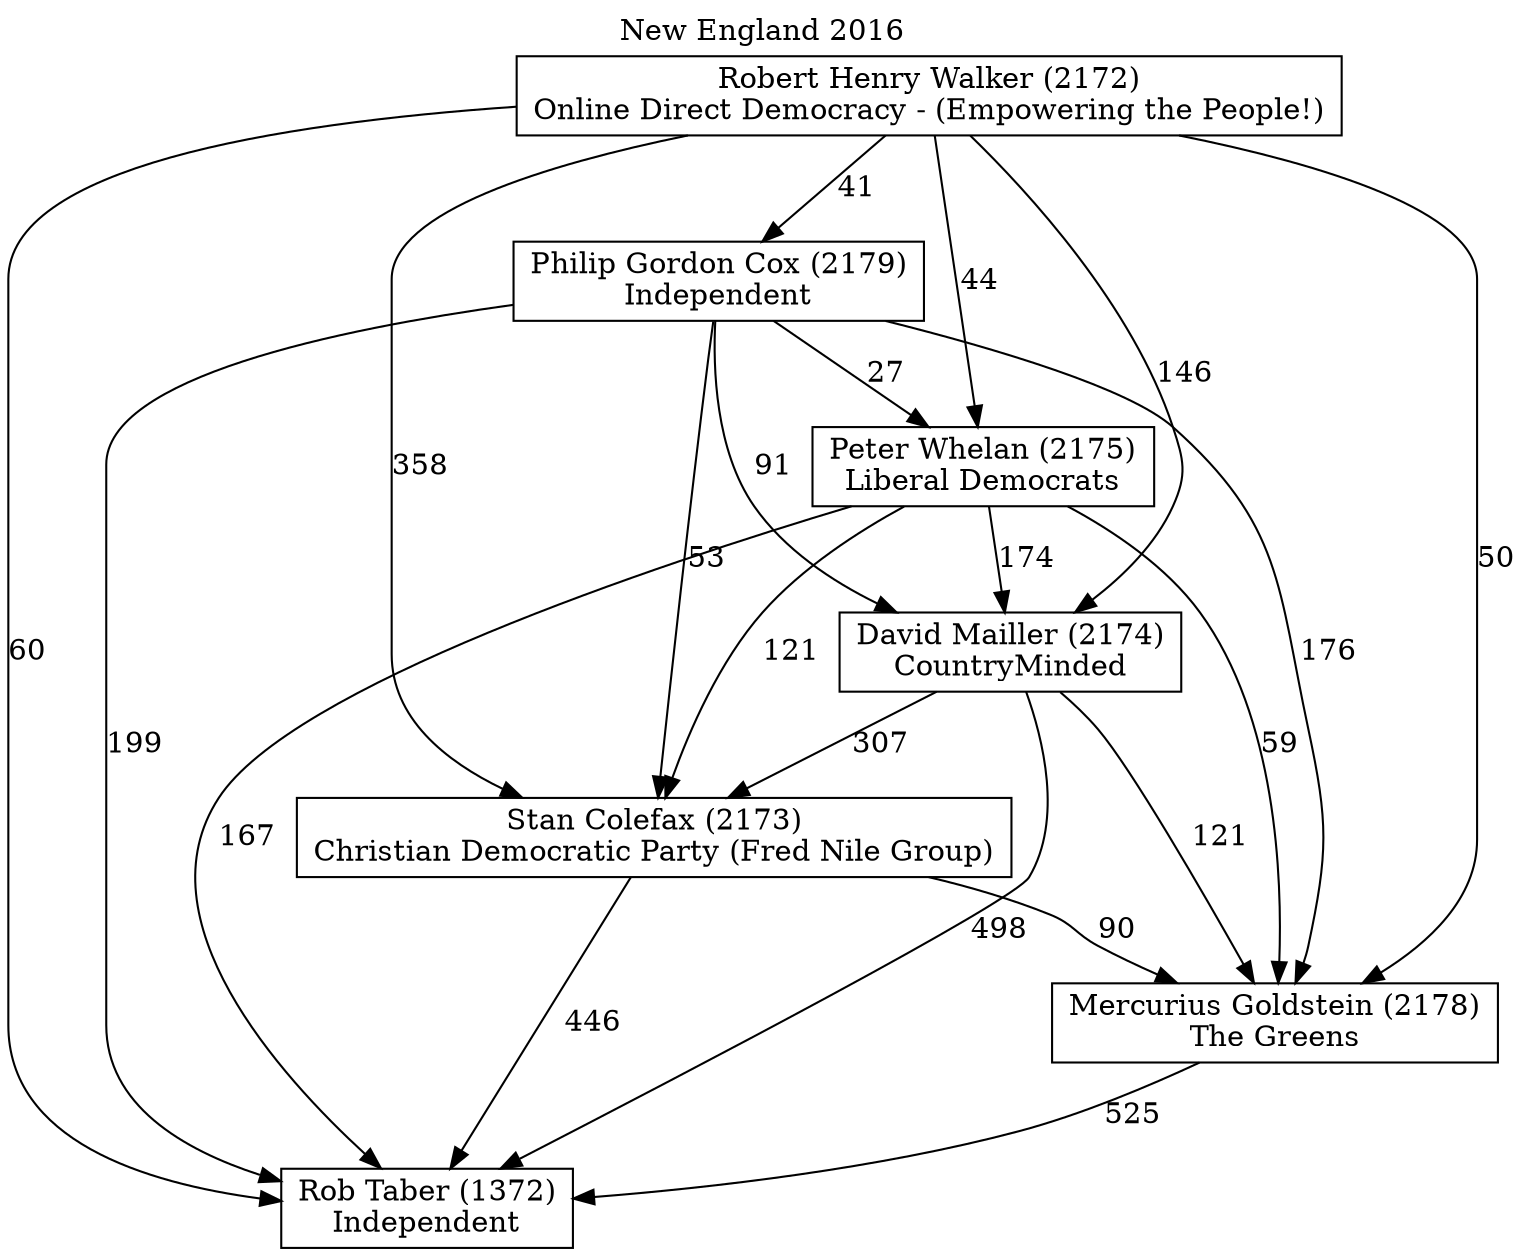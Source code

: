 // House preference flow
digraph "Rob Taber (1372)_New England_2016" {
	graph [label="New England 2016" labelloc=t mclimit=10]
	node [shape=box]
	"Peter Whelan (2175)" [label="Peter Whelan (2175)
Liberal Democrats"]
	"Robert Henry Walker (2172)" [label="Robert Henry Walker (2172)
Online Direct Democracy - (Empowering the People!)"]
	"Mercurius Goldstein (2178)" [label="Mercurius Goldstein (2178)
The Greens"]
	"Stan Colefax (2173)" [label="Stan Colefax (2173)
Christian Democratic Party (Fred Nile Group)"]
	"Rob Taber (1372)" [label="Rob Taber (1372)
Independent"]
	"Philip Gordon Cox (2179)" [label="Philip Gordon Cox (2179)
Independent"]
	"David Mailler (2174)" [label="David Mailler (2174)
CountryMinded"]
	"Mercurius Goldstein (2178)" -> "Rob Taber (1372)" [label=525]
	"Stan Colefax (2173)" -> "Rob Taber (1372)" [label=446]
	"Stan Colefax (2173)" -> "Mercurius Goldstein (2178)" [label=90]
	"Peter Whelan (2175)" -> "David Mailler (2174)" [label=174]
	"David Mailler (2174)" -> "Rob Taber (1372)" [label=498]
	"Robert Henry Walker (2172)" -> "Stan Colefax (2173)" [label=358]
	"Robert Henry Walker (2172)" -> "Peter Whelan (2175)" [label=44]
	"Philip Gordon Cox (2179)" -> "Stan Colefax (2173)" [label=53]
	"Robert Henry Walker (2172)" -> "Mercurius Goldstein (2178)" [label=50]
	"Robert Henry Walker (2172)" -> "Rob Taber (1372)" [label=60]
	"David Mailler (2174)" -> "Mercurius Goldstein (2178)" [label=121]
	"Peter Whelan (2175)" -> "Rob Taber (1372)" [label=167]
	"Robert Henry Walker (2172)" -> "Philip Gordon Cox (2179)" [label=41]
	"Philip Gordon Cox (2179)" -> "Mercurius Goldstein (2178)" [label=176]
	"Peter Whelan (2175)" -> "Mercurius Goldstein (2178)" [label=59]
	"David Mailler (2174)" -> "Stan Colefax (2173)" [label=307]
	"Peter Whelan (2175)" -> "Stan Colefax (2173)" [label=121]
	"Robert Henry Walker (2172)" -> "David Mailler (2174)" [label=146]
	"Philip Gordon Cox (2179)" -> "Rob Taber (1372)" [label=199]
	"Philip Gordon Cox (2179)" -> "David Mailler (2174)" [label=91]
	"Philip Gordon Cox (2179)" -> "Peter Whelan (2175)" [label=27]
}
